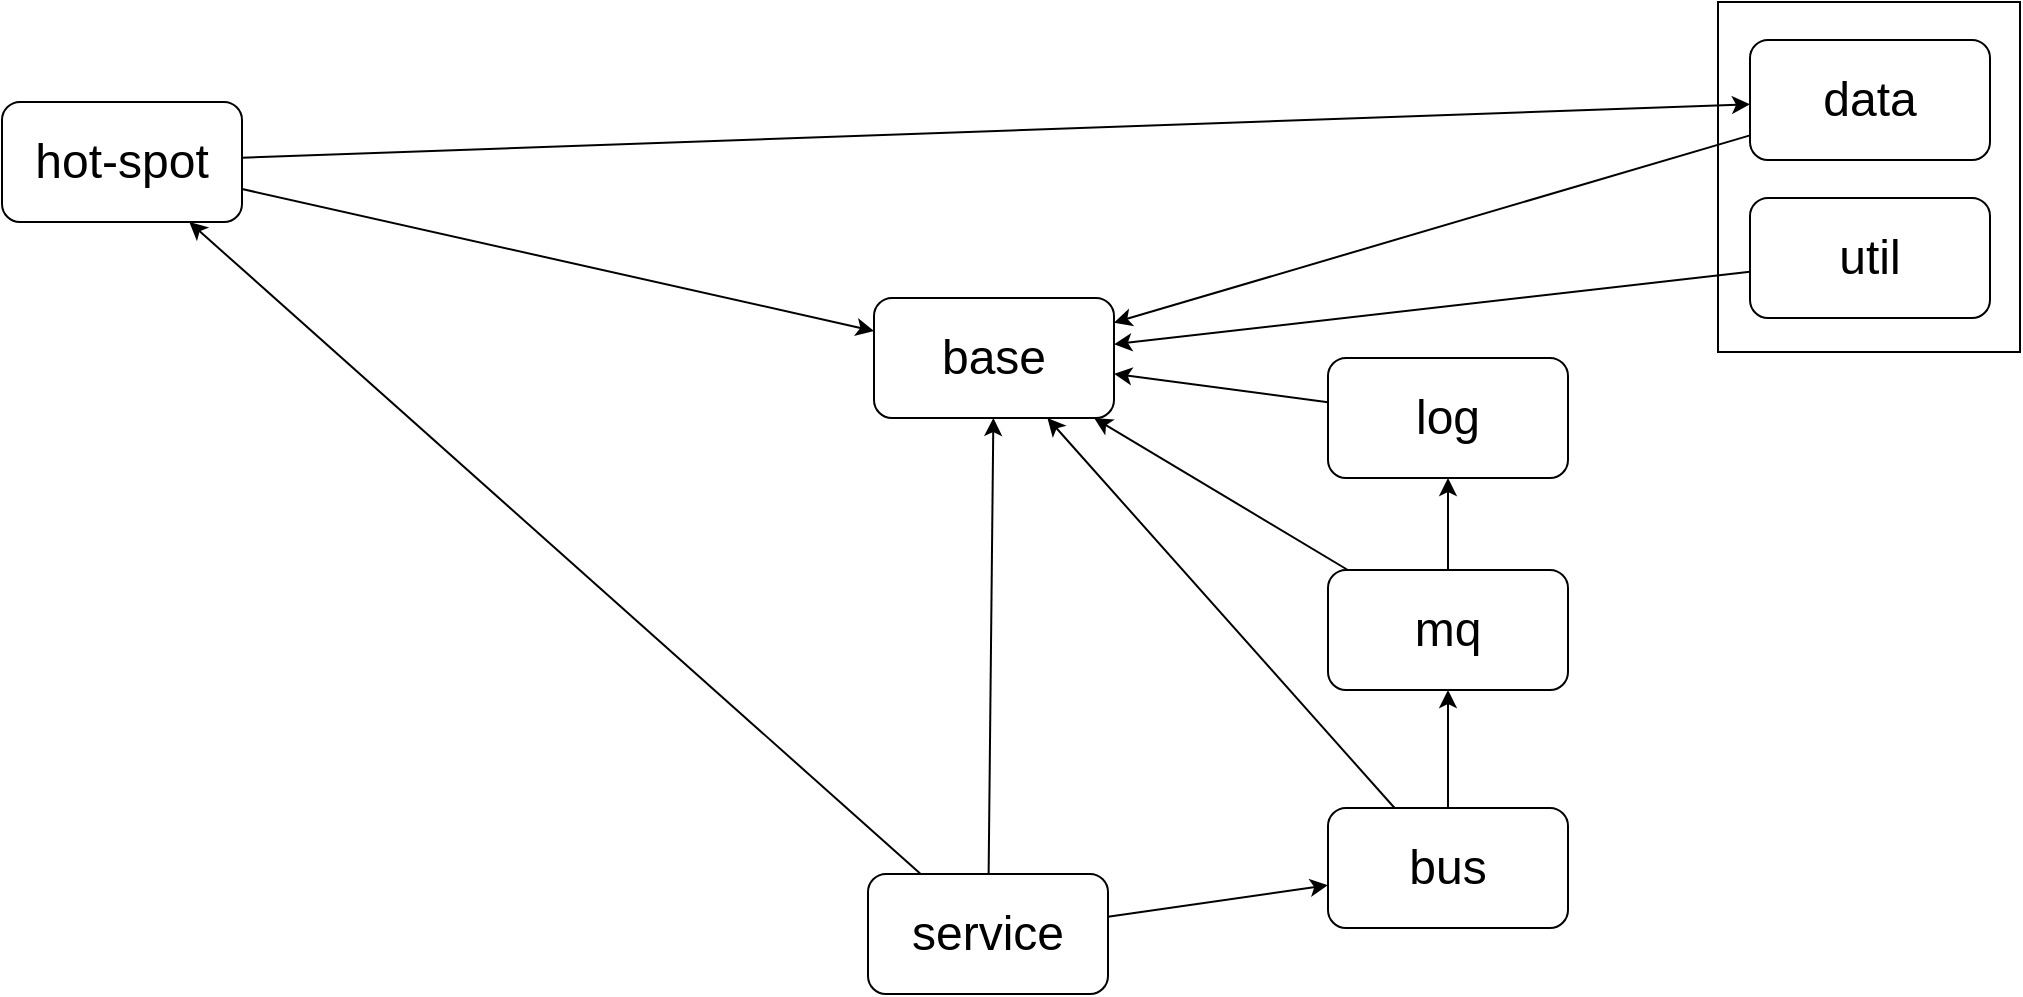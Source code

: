 <mxfile version="14.7.4" type="embed"><diagram id="6Tn-rAn7TZD-5QXwsMfs" name="第 1 页"><mxGraphModel dx="1992" dy="1512" grid="0" gridSize="10" guides="1" tooltips="1" connect="1" arrows="1" fold="1" page="0" pageScale="1" pageWidth="827" pageHeight="1169" math="0" shadow="0"><root><mxCell id="0"/><mxCell id="1" parent="0"/><mxCell id="u8NcXWyuTXtI6IcerVGP-23" value="" style="rounded=0;whiteSpace=wrap;html=1;" parent="1" vertex="1"><mxGeometry x="730" y="-117" width="151" height="175" as="geometry"/></mxCell><mxCell id="u8NcXWyuTXtI6IcerVGP-1" value="&lt;font style=&quot;font-size: 24px&quot;&gt;base&lt;/font&gt;" style="rounded=1;whiteSpace=wrap;html=1;" parent="1" vertex="1"><mxGeometry x="308" y="31" width="120" height="60" as="geometry"/></mxCell><mxCell id="u8NcXWyuTXtI6IcerVGP-11" style="edgeStyle=none;rounded=0;orthogonalLoop=1;jettySize=auto;html=1;" parent="1" source="u8NcXWyuTXtI6IcerVGP-2" target="u8NcXWyuTXtI6IcerVGP-1" edge="1"><mxGeometry relative="1" as="geometry"/></mxCell><mxCell id="u8NcXWyuTXtI6IcerVGP-2" value="&lt;font style=&quot;font-size: 24px&quot;&gt;data&lt;/font&gt;" style="rounded=1;whiteSpace=wrap;html=1;" parent="1" vertex="1"><mxGeometry x="746" y="-98" width="120" height="60" as="geometry"/></mxCell><mxCell id="u8NcXWyuTXtI6IcerVGP-12" style="edgeStyle=none;rounded=0;orthogonalLoop=1;jettySize=auto;html=1;" parent="1" source="u8NcXWyuTXtI6IcerVGP-3" target="u8NcXWyuTXtI6IcerVGP-1" edge="1"><mxGeometry relative="1" as="geometry"/></mxCell><mxCell id="3" style="edgeStyle=none;rounded=0;orthogonalLoop=1;jettySize=auto;html=1;" edge="1" parent="1" source="u8NcXWyuTXtI6IcerVGP-3" target="u8NcXWyuTXtI6IcerVGP-6"><mxGeometry relative="1" as="geometry"/></mxCell><mxCell id="u8NcXWyuTXtI6IcerVGP-3" value="&lt;font style=&quot;font-size: 24px&quot;&gt;bus&lt;br&gt;&lt;/font&gt;" style="rounded=1;whiteSpace=wrap;html=1;" parent="1" vertex="1"><mxGeometry x="535" y="286" width="120" height="60" as="geometry"/></mxCell><mxCell id="u8NcXWyuTXtI6IcerVGP-13" style="edgeStyle=none;rounded=0;orthogonalLoop=1;jettySize=auto;html=1;" parent="1" source="u8NcXWyuTXtI6IcerVGP-4" target="u8NcXWyuTXtI6IcerVGP-1" edge="1"><mxGeometry relative="1" as="geometry"/></mxCell><mxCell id="u8NcXWyuTXtI6IcerVGP-14" style="edgeStyle=none;rounded=0;orthogonalLoop=1;jettySize=auto;html=1;" parent="1" source="u8NcXWyuTXtI6IcerVGP-4" target="u8NcXWyuTXtI6IcerVGP-2" edge="1"><mxGeometry relative="1" as="geometry"/></mxCell><mxCell id="u8NcXWyuTXtI6IcerVGP-4" value="&lt;font style=&quot;font-size: 24px&quot;&gt;hot-spot&lt;br&gt;&lt;/font&gt;" style="rounded=1;whiteSpace=wrap;html=1;" parent="1" vertex="1"><mxGeometry x="-128" y="-67" width="120" height="60" as="geometry"/></mxCell><mxCell id="u8NcXWyuTXtI6IcerVGP-15" style="edgeStyle=none;rounded=0;orthogonalLoop=1;jettySize=auto;html=1;" parent="1" source="u8NcXWyuTXtI6IcerVGP-5" target="u8NcXWyuTXtI6IcerVGP-1" edge="1"><mxGeometry relative="1" as="geometry"/></mxCell><mxCell id="u8NcXWyuTXtI6IcerVGP-5" value="&lt;font style=&quot;font-size: 24px&quot;&gt;log&lt;br&gt;&lt;/font&gt;" style="rounded=1;whiteSpace=wrap;html=1;" parent="1" vertex="1"><mxGeometry x="535" y="61" width="120" height="60" as="geometry"/></mxCell><mxCell id="u8NcXWyuTXtI6IcerVGP-16" style="edgeStyle=none;rounded=0;orthogonalLoop=1;jettySize=auto;html=1;" parent="1" source="u8NcXWyuTXtI6IcerVGP-6" target="u8NcXWyuTXtI6IcerVGP-1" edge="1"><mxGeometry relative="1" as="geometry"/></mxCell><mxCell id="u8NcXWyuTXtI6IcerVGP-17" style="edgeStyle=none;rounded=0;orthogonalLoop=1;jettySize=auto;html=1;" parent="1" source="u8NcXWyuTXtI6IcerVGP-6" target="u8NcXWyuTXtI6IcerVGP-5" edge="1"><mxGeometry relative="1" as="geometry"/></mxCell><mxCell id="u8NcXWyuTXtI6IcerVGP-6" value="&lt;font style=&quot;font-size: 24px&quot;&gt;mq&lt;br&gt;&lt;/font&gt;" style="rounded=1;whiteSpace=wrap;html=1;" parent="1" vertex="1"><mxGeometry x="535" y="167" width="120" height="60" as="geometry"/></mxCell><mxCell id="u8NcXWyuTXtI6IcerVGP-19" style="edgeStyle=none;rounded=0;orthogonalLoop=1;jettySize=auto;html=1;" parent="1" source="u8NcXWyuTXtI6IcerVGP-7" target="u8NcXWyuTXtI6IcerVGP-1" edge="1"><mxGeometry relative="1" as="geometry"/></mxCell><mxCell id="u8NcXWyuTXtI6IcerVGP-21" style="edgeStyle=none;rounded=0;orthogonalLoop=1;jettySize=auto;html=1;" parent="1" source="u8NcXWyuTXtI6IcerVGP-7" target="u8NcXWyuTXtI6IcerVGP-3" edge="1"><mxGeometry relative="1" as="geometry"/></mxCell><mxCell id="u8NcXWyuTXtI6IcerVGP-22" style="edgeStyle=none;rounded=0;orthogonalLoop=1;jettySize=auto;html=1;" parent="1" source="u8NcXWyuTXtI6IcerVGP-7" target="u8NcXWyuTXtI6IcerVGP-4" edge="1"><mxGeometry relative="1" as="geometry"/></mxCell><mxCell id="u8NcXWyuTXtI6IcerVGP-7" value="&lt;font style=&quot;font-size: 24px&quot;&gt;service&lt;br&gt;&lt;/font&gt;" style="rounded=1;whiteSpace=wrap;html=1;" parent="1" vertex="1"><mxGeometry x="305" y="319" width="120" height="60" as="geometry"/></mxCell><mxCell id="u8NcXWyuTXtI6IcerVGP-18" style="edgeStyle=none;rounded=0;orthogonalLoop=1;jettySize=auto;html=1;" parent="1" source="u8NcXWyuTXtI6IcerVGP-8" target="u8NcXWyuTXtI6IcerVGP-1" edge="1"><mxGeometry relative="1" as="geometry"/></mxCell><mxCell id="u8NcXWyuTXtI6IcerVGP-8" value="&lt;font style=&quot;font-size: 24px&quot;&gt;util&lt;br&gt;&lt;/font&gt;" style="rounded=1;whiteSpace=wrap;html=1;" parent="1" vertex="1"><mxGeometry x="746" y="-19" width="120" height="60" as="geometry"/></mxCell></root></mxGraphModel></diagram></mxfile>